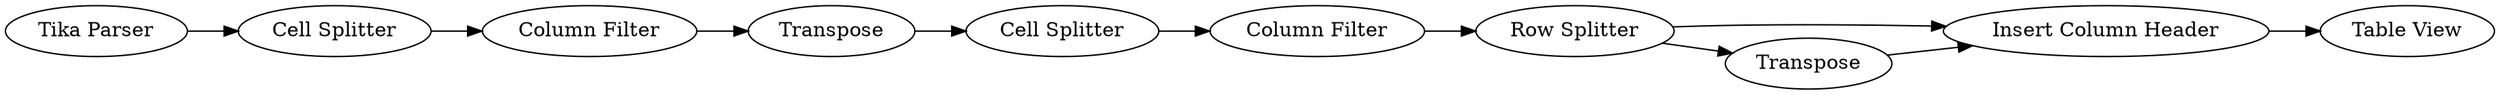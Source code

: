 digraph {
	12 -> 15
	4 -> 5
	3 -> 4
	13 -> 14
	6 -> 13
	14 -> 12
	5 -> 6
	1 -> 2
	2 -> 3
	13 -> 12
	5 [label="Cell Splitter"]
	13 [label="Row Splitter"]
	1 [label="Tika Parser"]
	4 [label=Transpose]
	6 [label="Column Filter"]
	15 [label="Table View"]
	14 [label=Transpose]
	3 [label="Column Filter"]
	2 [label="Cell Splitter"]
	12 [label="Insert Column Header"]
	rankdir=LR
}
